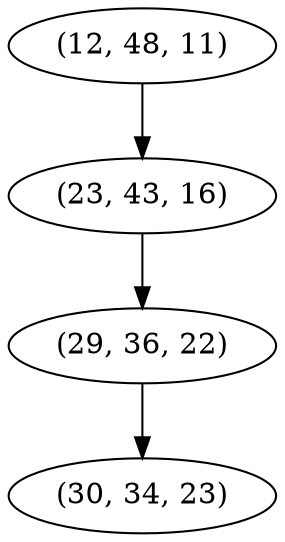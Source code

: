 digraph tree {
    "(12, 48, 11)";
    "(23, 43, 16)";
    "(29, 36, 22)";
    "(30, 34, 23)";
    "(12, 48, 11)" -> "(23, 43, 16)";
    "(23, 43, 16)" -> "(29, 36, 22)";
    "(29, 36, 22)" -> "(30, 34, 23)";
}
